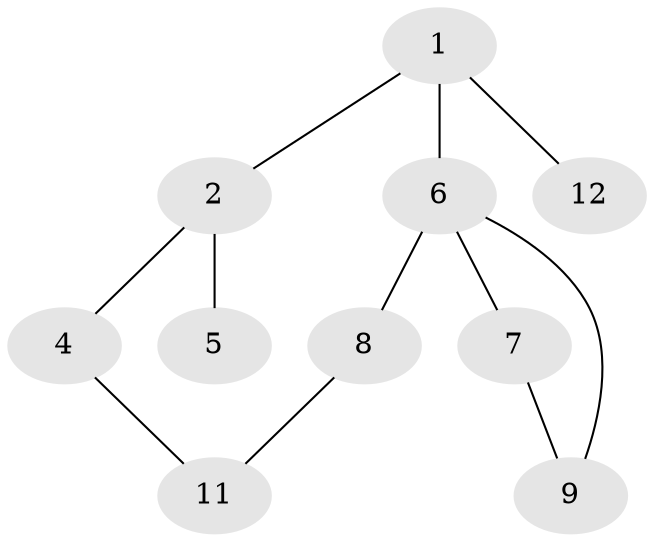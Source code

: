 // Generated by graph-tools (version 1.1) at 2025/46/02/15/25 05:46:28]
// undirected, 10 vertices, 11 edges
graph export_dot {
graph [start="1"]
  node [color=gray90,style=filled];
  1 [super="+18+20"];
  2 [super="+3+10"];
  4 [super="+14"];
  5 [super="+13+14"];
  6;
  7 [super="+19"];
  8 [super="+17"];
  9 [super="+13"];
  11 [super="+18"];
  12 [super="+15+16"];
  1 -- 2;
  1 -- 6;
  1 -- 12;
  2 -- 4;
  2 -- 5;
  4 -- 11;
  6 -- 7;
  6 -- 8;
  6 -- 9;
  7 -- 9;
  8 -- 11;
}
